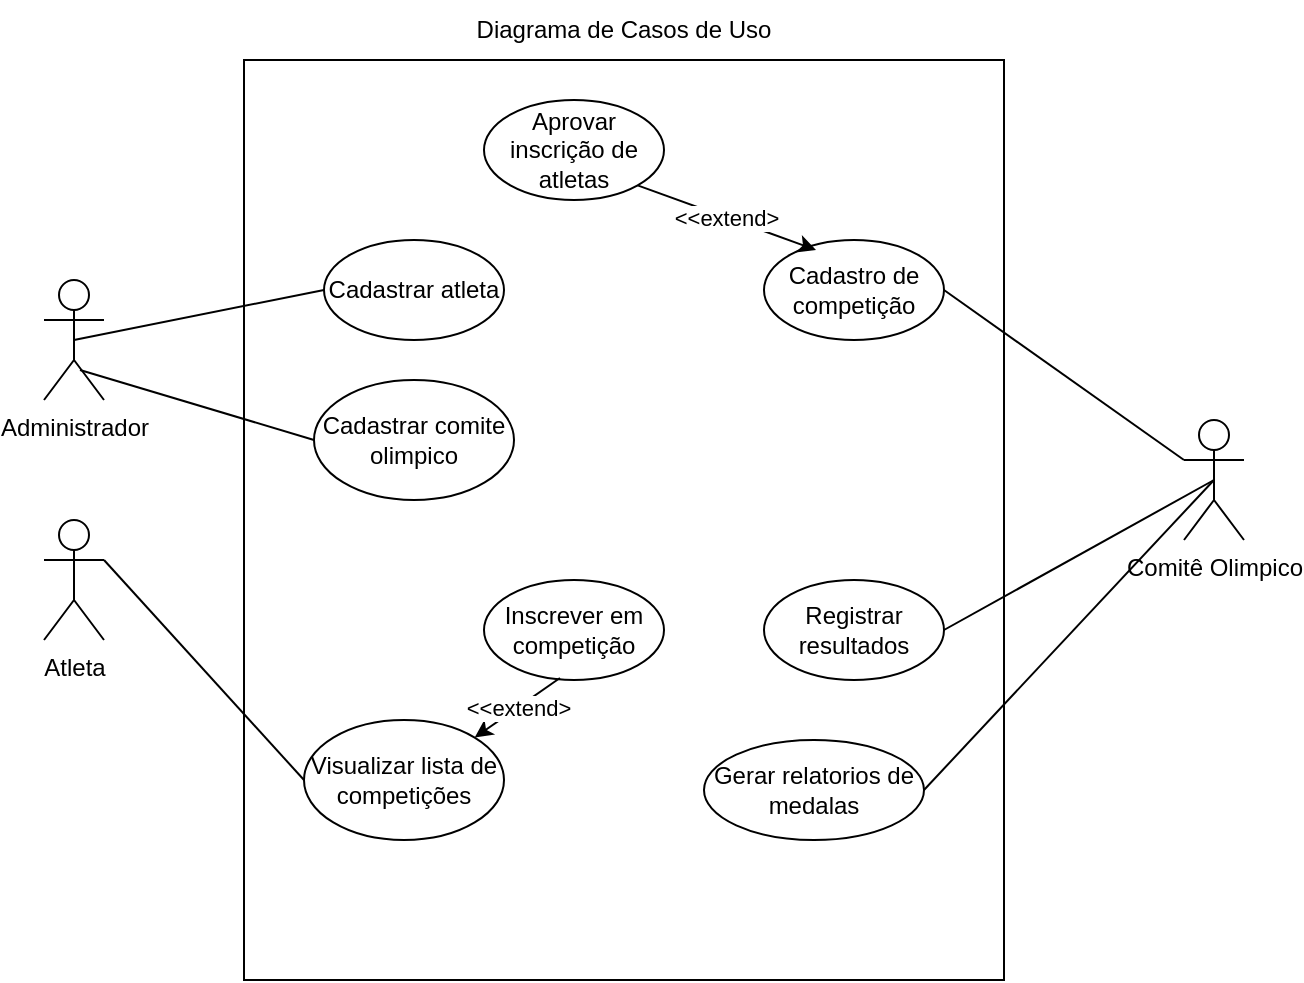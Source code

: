 <mxfile version="28.2.7">
  <diagram name="Página-1" id="-_bCzYj6da35jb9xvOJb">
    <mxGraphModel dx="1144" dy="714" grid="1" gridSize="10" guides="1" tooltips="1" connect="1" arrows="1" fold="1" page="1" pageScale="1" pageWidth="827" pageHeight="1169" math="0" shadow="0">
      <root>
        <mxCell id="0" />
        <mxCell id="1" parent="0" />
        <mxCell id="QWJI_v7i4ti4fClcvnf9-1" value="Administrador" style="shape=umlActor;verticalLabelPosition=bottom;verticalAlign=top;html=1;" vertex="1" parent="1">
          <mxGeometry x="70" y="220" width="30" height="60" as="geometry" />
        </mxCell>
        <mxCell id="QWJI_v7i4ti4fClcvnf9-2" value="Atleta" style="shape=umlActor;verticalLabelPosition=bottom;verticalAlign=top;html=1;" vertex="1" parent="1">
          <mxGeometry x="70" y="340" width="30" height="60" as="geometry" />
        </mxCell>
        <mxCell id="QWJI_v7i4ti4fClcvnf9-3" value="Comitê Olimpico" style="shape=umlActor;verticalLabelPosition=bottom;verticalAlign=top;html=1;" vertex="1" parent="1">
          <mxGeometry x="640" y="290" width="30" height="60" as="geometry" />
        </mxCell>
        <mxCell id="QWJI_v7i4ti4fClcvnf9-5" value="" style="rounded=0;whiteSpace=wrap;html=1;" vertex="1" parent="1">
          <mxGeometry x="170" y="110" width="380" height="460" as="geometry" />
        </mxCell>
        <mxCell id="QWJI_v7i4ti4fClcvnf9-7" value="Cadastro de competição" style="ellipse;whiteSpace=wrap;html=1;" vertex="1" parent="1">
          <mxGeometry x="430" y="200" width="90" height="50" as="geometry" />
        </mxCell>
        <mxCell id="QWJI_v7i4ti4fClcvnf9-8" value="Inscrever em competição" style="ellipse;whiteSpace=wrap;html=1;" vertex="1" parent="1">
          <mxGeometry x="290" y="370" width="90" height="50" as="geometry" />
        </mxCell>
        <mxCell id="QWJI_v7i4ti4fClcvnf9-9" value="Registrar resultados" style="ellipse;whiteSpace=wrap;html=1;" vertex="1" parent="1">
          <mxGeometry x="430" y="370" width="90" height="50" as="geometry" />
        </mxCell>
        <mxCell id="QWJI_v7i4ti4fClcvnf9-12" value="" style="endArrow=none;html=1;rounded=0;entryX=0.5;entryY=0.5;entryDx=0;entryDy=0;entryPerimeter=0;exitX=1;exitY=0.5;exitDx=0;exitDy=0;" edge="1" parent="1" source="QWJI_v7i4ti4fClcvnf9-9" target="QWJI_v7i4ti4fClcvnf9-3">
          <mxGeometry width="50" height="50" relative="1" as="geometry">
            <mxPoint x="560" y="420" as="sourcePoint" />
            <mxPoint x="610" y="370" as="targetPoint" />
          </mxGeometry>
        </mxCell>
        <mxCell id="QWJI_v7i4ti4fClcvnf9-14" value="" style="endArrow=none;html=1;rounded=0;entryX=0;entryY=0.333;entryDx=0;entryDy=0;entryPerimeter=0;exitX=1;exitY=0.5;exitDx=0;exitDy=0;" edge="1" parent="1" source="QWJI_v7i4ti4fClcvnf9-7" target="QWJI_v7i4ti4fClcvnf9-3">
          <mxGeometry width="50" height="50" relative="1" as="geometry">
            <mxPoint x="600" y="325" as="sourcePoint" />
            <mxPoint x="720" y="280" as="targetPoint" />
          </mxGeometry>
        </mxCell>
        <mxCell id="QWJI_v7i4ti4fClcvnf9-15" value="" style="endArrow=none;html=1;rounded=0;entryX=0;entryY=0.5;entryDx=0;entryDy=0;exitX=1;exitY=0.333;exitDx=0;exitDy=0;exitPerimeter=0;" edge="1" parent="1" source="QWJI_v7i4ti4fClcvnf9-2" target="QWJI_v7i4ti4fClcvnf9-24">
          <mxGeometry width="50" height="50" relative="1" as="geometry">
            <mxPoint x="210" y="415" as="sourcePoint" />
            <mxPoint x="330" y="370" as="targetPoint" />
          </mxGeometry>
        </mxCell>
        <mxCell id="QWJI_v7i4ti4fClcvnf9-16" value="Cadastrar atleta" style="ellipse;whiteSpace=wrap;html=1;" vertex="1" parent="1">
          <mxGeometry x="210" y="200" width="90" height="50" as="geometry" />
        </mxCell>
        <mxCell id="QWJI_v7i4ti4fClcvnf9-17" value="Cadastrar comite olimpico" style="ellipse;whiteSpace=wrap;html=1;" vertex="1" parent="1">
          <mxGeometry x="205" y="270" width="100" height="60" as="geometry" />
        </mxCell>
        <mxCell id="QWJI_v7i4ti4fClcvnf9-18" value="" style="endArrow=none;html=1;rounded=0;entryX=0;entryY=0.5;entryDx=0;entryDy=0;exitX=0.5;exitY=0.5;exitDx=0;exitDy=0;exitPerimeter=0;" edge="1" parent="1" source="QWJI_v7i4ti4fClcvnf9-1" target="QWJI_v7i4ti4fClcvnf9-16">
          <mxGeometry width="50" height="50" relative="1" as="geometry">
            <mxPoint x="180" y="335" as="sourcePoint" />
            <mxPoint x="300" y="290" as="targetPoint" />
          </mxGeometry>
        </mxCell>
        <mxCell id="QWJI_v7i4ti4fClcvnf9-19" value="" style="endArrow=none;html=1;rounded=0;entryX=0;entryY=0.5;entryDx=0;entryDy=0;exitX=0.6;exitY=0.75;exitDx=0;exitDy=0;exitPerimeter=0;" edge="1" parent="1" source="QWJI_v7i4ti4fClcvnf9-1" target="QWJI_v7i4ti4fClcvnf9-17">
          <mxGeometry width="50" height="50" relative="1" as="geometry">
            <mxPoint x="120" y="305" as="sourcePoint" />
            <mxPoint x="240" y="260" as="targetPoint" />
          </mxGeometry>
        </mxCell>
        <mxCell id="QWJI_v7i4ti4fClcvnf9-20" value="Gerar relatorios de medalas" style="ellipse;whiteSpace=wrap;html=1;" vertex="1" parent="1">
          <mxGeometry x="400" y="450" width="110" height="50" as="geometry" />
        </mxCell>
        <mxCell id="QWJI_v7i4ti4fClcvnf9-21" value="" style="endArrow=none;html=1;rounded=0;entryX=0.5;entryY=0.5;entryDx=0;entryDy=0;entryPerimeter=0;exitX=1;exitY=0.5;exitDx=0;exitDy=0;" edge="1" parent="1" source="QWJI_v7i4ti4fClcvnf9-20" target="QWJI_v7i4ti4fClcvnf9-3">
          <mxGeometry width="50" height="50" relative="1" as="geometry">
            <mxPoint x="690" y="495" as="sourcePoint" />
            <mxPoint x="810" y="450" as="targetPoint" />
          </mxGeometry>
        </mxCell>
        <mxCell id="QWJI_v7i4ti4fClcvnf9-22" value="Aprovar inscrição de atletas" style="ellipse;whiteSpace=wrap;html=1;" vertex="1" parent="1">
          <mxGeometry x="290" y="130" width="90" height="50" as="geometry" />
        </mxCell>
        <mxCell id="QWJI_v7i4ti4fClcvnf9-23" value="&amp;lt;&amp;lt;extend&amp;gt;" style="endArrow=classic;html=1;rounded=0;entryX=0.289;entryY=0.1;entryDx=0;entryDy=0;exitX=1;exitY=1;exitDx=0;exitDy=0;endFill=1;entryPerimeter=0;" edge="1" parent="1" source="QWJI_v7i4ti4fClcvnf9-22" target="QWJI_v7i4ti4fClcvnf9-7">
          <mxGeometry width="50" height="50" relative="1" as="geometry">
            <mxPoint x="620" y="245" as="sourcePoint" />
            <mxPoint x="740" y="200" as="targetPoint" />
          </mxGeometry>
        </mxCell>
        <mxCell id="QWJI_v7i4ti4fClcvnf9-24" value="Visualizar lista de competições" style="ellipse;whiteSpace=wrap;html=1;" vertex="1" parent="1">
          <mxGeometry x="200" y="440" width="100" height="60" as="geometry" />
        </mxCell>
        <mxCell id="QWJI_v7i4ti4fClcvnf9-25" value="&amp;lt;&amp;lt;extend&amp;gt;" style="endArrow=classic;html=1;rounded=0;entryX=1;entryY=0;entryDx=0;entryDy=0;exitX=0.422;exitY=0.98;exitDx=0;exitDy=0;endFill=1;exitPerimeter=0;" edge="1" parent="1" source="QWJI_v7i4ti4fClcvnf9-8" target="QWJI_v7i4ti4fClcvnf9-24">
          <mxGeometry width="50" height="50" relative="1" as="geometry">
            <mxPoint x="330" y="470" as="sourcePoint" />
            <mxPoint x="419" y="502" as="targetPoint" />
          </mxGeometry>
        </mxCell>
        <mxCell id="QWJI_v7i4ti4fClcvnf9-26" value="Diagrama de Casos de Uso" style="text;html=1;whiteSpace=wrap;strokeColor=none;fillColor=none;align=center;verticalAlign=middle;rounded=0;" vertex="1" parent="1">
          <mxGeometry x="255" y="80" width="210" height="30" as="geometry" />
        </mxCell>
      </root>
    </mxGraphModel>
  </diagram>
</mxfile>
